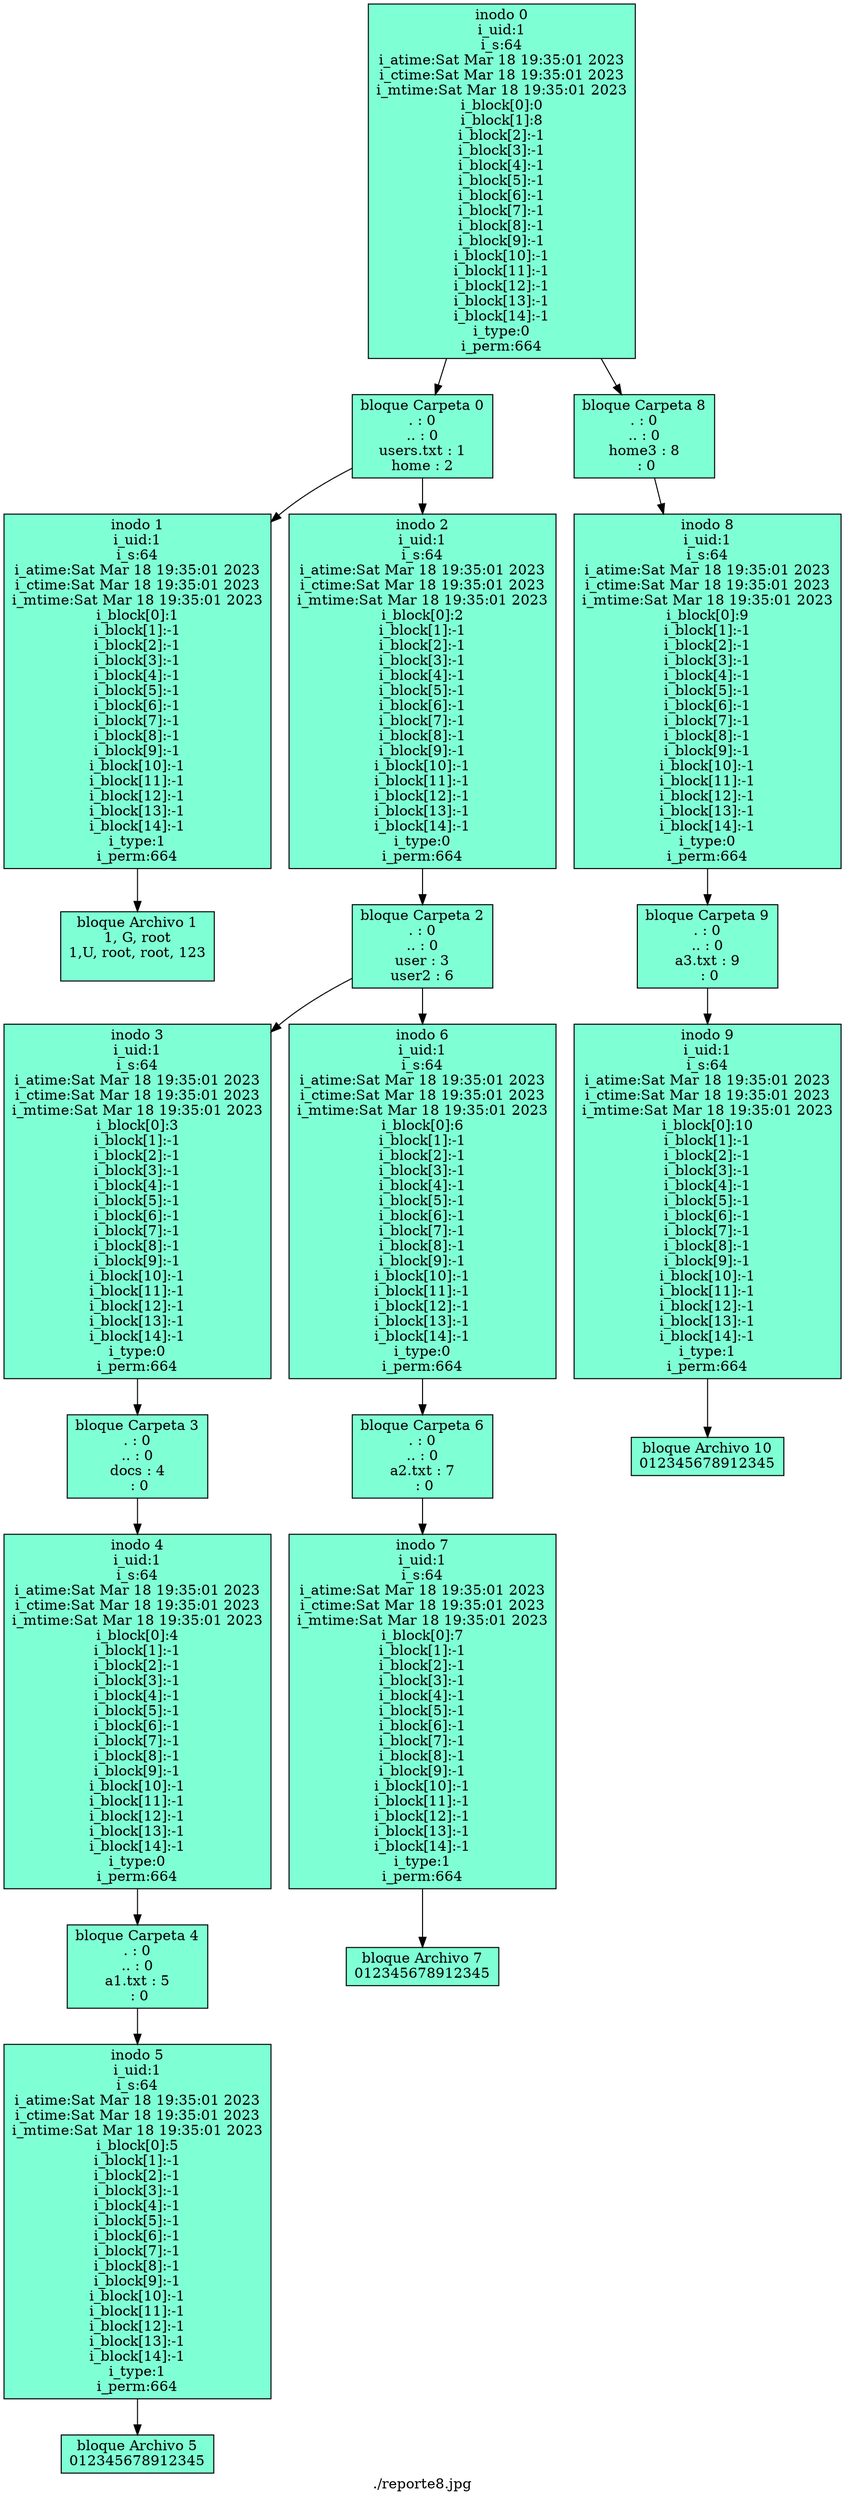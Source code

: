 digraph G {
 label="./reporte8.jpg"
node [shape=box fillcolor="aquamarine" style="filled"]
nodeI0[label="inodo 0\ni_uid:1\ni_s:64\ni_atime:Sat Mar 18 19:35:01 2023
i_ctime:Sat Mar 18 19:35:01 2023
i_mtime:Sat Mar 18 19:35:01 2023
i_block[0]:0\ni_block[1]:8\ni_block[2]:-1\ni_block[3]:-1\ni_block[4]:-1\ni_block[5]:-1\ni_block[6]:-1\ni_block[7]:-1\ni_block[8]:-1\ni_block[9]:-1\ni_block[10]:-1\ni_block[11]:-1\ni_block[12]:-1\ni_block[13]:-1\ni_block[14]:-1\ni_type:0\ni_perm:664"];
nodeI0-> nodeB0
nodeI0-> nodeB8
nodeB0[label="bloque Carpeta 0\n. : 0\n.. : 0\nusers.txt : 1\nhome : 2\n"];
nodeB0-> nodeI1;
nodeB0-> nodeI2;
nodeB8[label="bloque Carpeta 8\n. : 0\n.. : 0\nhome3 : 8\n : 0\n"];
nodeB8-> nodeI8;

nodeI1[label="inodo 1\ni_uid:1\ni_s:64\ni_atime:Sat Mar 18 19:35:01 2023
i_ctime:Sat Mar 18 19:35:01 2023
i_mtime:Sat Mar 18 19:35:01 2023
i_block[0]:1\ni_block[1]:-1\ni_block[2]:-1\ni_block[3]:-1\ni_block[4]:-1\ni_block[5]:-1\ni_block[6]:-1\ni_block[7]:-1\ni_block[8]:-1\ni_block[9]:-1\ni_block[10]:-1\ni_block[11]:-1\ni_block[12]:-1\ni_block[13]:-1\ni_block[14]:-1\ni_type:1\ni_perm:664"];
nodeI1-> nodeB1
nodeB1[label="bloque Archivo 1\n1, G, root
1,U, root, root, 123
\n"];

nodeI2[label="inodo 2\ni_uid:1\ni_s:64\ni_atime:Sat Mar 18 19:35:01 2023
i_ctime:Sat Mar 18 19:35:01 2023
i_mtime:Sat Mar 18 19:35:01 2023
i_block[0]:2\ni_block[1]:-1\ni_block[2]:-1\ni_block[3]:-1\ni_block[4]:-1\ni_block[5]:-1\ni_block[6]:-1\ni_block[7]:-1\ni_block[8]:-1\ni_block[9]:-1\ni_block[10]:-1\ni_block[11]:-1\ni_block[12]:-1\ni_block[13]:-1\ni_block[14]:-1\ni_type:0\ni_perm:664"];
nodeI2-> nodeB2
nodeB2[label="bloque Carpeta 2\n. : 0\n.. : 0\nuser : 3\nuser2 : 6\n"];
nodeB2-> nodeI3;
nodeB2-> nodeI6;

nodeI3[label="inodo 3\ni_uid:1\ni_s:64\ni_atime:Sat Mar 18 19:35:01 2023
i_ctime:Sat Mar 18 19:35:01 2023
i_mtime:Sat Mar 18 19:35:01 2023
i_block[0]:3\ni_block[1]:-1\ni_block[2]:-1\ni_block[3]:-1\ni_block[4]:-1\ni_block[5]:-1\ni_block[6]:-1\ni_block[7]:-1\ni_block[8]:-1\ni_block[9]:-1\ni_block[10]:-1\ni_block[11]:-1\ni_block[12]:-1\ni_block[13]:-1\ni_block[14]:-1\ni_type:0\ni_perm:664"];
nodeI3-> nodeB3
nodeB3[label="bloque Carpeta 3\n. : 0\n.. : 0\ndocs : 4\n : 0\n"];
nodeB3-> nodeI4;

nodeI4[label="inodo 4\ni_uid:1\ni_s:64\ni_atime:Sat Mar 18 19:35:01 2023
i_ctime:Sat Mar 18 19:35:01 2023
i_mtime:Sat Mar 18 19:35:01 2023
i_block[0]:4\ni_block[1]:-1\ni_block[2]:-1\ni_block[3]:-1\ni_block[4]:-1\ni_block[5]:-1\ni_block[6]:-1\ni_block[7]:-1\ni_block[8]:-1\ni_block[9]:-1\ni_block[10]:-1\ni_block[11]:-1\ni_block[12]:-1\ni_block[13]:-1\ni_block[14]:-1\ni_type:0\ni_perm:664"];
nodeI4-> nodeB4
nodeB4[label="bloque Carpeta 4\n. : 0\n.. : 0\na1.txt : 5\n : 0\n"];
nodeB4-> nodeI5;

nodeI5[label="inodo 5\ni_uid:1\ni_s:64\ni_atime:Sat Mar 18 19:35:01 2023
i_ctime:Sat Mar 18 19:35:01 2023
i_mtime:Sat Mar 18 19:35:01 2023
i_block[0]:5\ni_block[1]:-1\ni_block[2]:-1\ni_block[3]:-1\ni_block[4]:-1\ni_block[5]:-1\ni_block[6]:-1\ni_block[7]:-1\ni_block[8]:-1\ni_block[9]:-1\ni_block[10]:-1\ni_block[11]:-1\ni_block[12]:-1\ni_block[13]:-1\ni_block[14]:-1\ni_type:1\ni_perm:664"];
nodeI5-> nodeB5
nodeB5[label="bloque Archivo 5\n012345678912345\n"];

nodeI6[label="inodo 6\ni_uid:1\ni_s:64\ni_atime:Sat Mar 18 19:35:01 2023
i_ctime:Sat Mar 18 19:35:01 2023
i_mtime:Sat Mar 18 19:35:01 2023
i_block[0]:6\ni_block[1]:-1\ni_block[2]:-1\ni_block[3]:-1\ni_block[4]:-1\ni_block[5]:-1\ni_block[6]:-1\ni_block[7]:-1\ni_block[8]:-1\ni_block[9]:-1\ni_block[10]:-1\ni_block[11]:-1\ni_block[12]:-1\ni_block[13]:-1\ni_block[14]:-1\ni_type:0\ni_perm:664"];
nodeI6-> nodeB6
nodeB6[label="bloque Carpeta 6\n. : 0\n.. : 0\na2.txt : 7\n : 0\n"];
nodeB6-> nodeI7;

nodeI7[label="inodo 7\ni_uid:1\ni_s:64\ni_atime:Sat Mar 18 19:35:01 2023
i_ctime:Sat Mar 18 19:35:01 2023
i_mtime:Sat Mar 18 19:35:01 2023
i_block[0]:7\ni_block[1]:-1\ni_block[2]:-1\ni_block[3]:-1\ni_block[4]:-1\ni_block[5]:-1\ni_block[6]:-1\ni_block[7]:-1\ni_block[8]:-1\ni_block[9]:-1\ni_block[10]:-1\ni_block[11]:-1\ni_block[12]:-1\ni_block[13]:-1\ni_block[14]:-1\ni_type:1\ni_perm:664"];
nodeI7-> nodeB7
nodeB7[label="bloque Archivo 7\n012345678912345\n"];

nodeI8[label="inodo 8\ni_uid:1\ni_s:64\ni_atime:Sat Mar 18 19:35:01 2023
i_ctime:Sat Mar 18 19:35:01 2023
i_mtime:Sat Mar 18 19:35:01 2023
i_block[0]:9\ni_block[1]:-1\ni_block[2]:-1\ni_block[3]:-1\ni_block[4]:-1\ni_block[5]:-1\ni_block[6]:-1\ni_block[7]:-1\ni_block[8]:-1\ni_block[9]:-1\ni_block[10]:-1\ni_block[11]:-1\ni_block[12]:-1\ni_block[13]:-1\ni_block[14]:-1\ni_type:0\ni_perm:664"];
nodeI8-> nodeB9
nodeB9[label="bloque Carpeta 9\n. : 0\n.. : 0\na3.txt : 9\n : 0\n"];
nodeB9-> nodeI9;

nodeI9[label="inodo 9\ni_uid:1\ni_s:64\ni_atime:Sat Mar 18 19:35:01 2023
i_ctime:Sat Mar 18 19:35:01 2023
i_mtime:Sat Mar 18 19:35:01 2023
i_block[0]:10\ni_block[1]:-1\ni_block[2]:-1\ni_block[3]:-1\ni_block[4]:-1\ni_block[5]:-1\ni_block[6]:-1\ni_block[7]:-1\ni_block[8]:-1\ni_block[9]:-1\ni_block[10]:-1\ni_block[11]:-1\ni_block[12]:-1\ni_block[13]:-1\ni_block[14]:-1\ni_type:1\ni_perm:664"];
nodeI9-> nodeB10
nodeB10[label="bloque Archivo 10\n012345678912345\n"];

}
